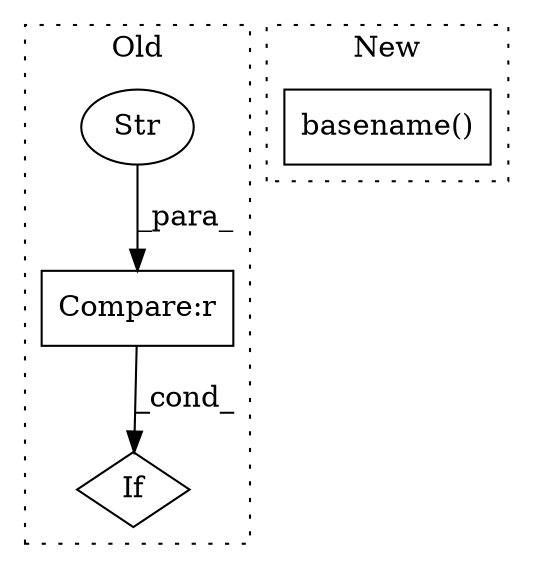 digraph G {
subgraph cluster0 {
1 [label="If" a="96" s="10999" l="3" shape="diamond"];
3 [label="Compare:r" a="40" s="11002" l="14" shape="box"];
4 [label="Str" a="66" s="11002" l="3" shape="ellipse"];
label = "Old";
style="dotted";
}
subgraph cluster1 {
2 [label="basename()" a="75" s="11536,11563" l="13,1" shape="box"];
label = "New";
style="dotted";
}
3 -> 1 [label="_cond_"];
4 -> 3 [label="_para_"];
}